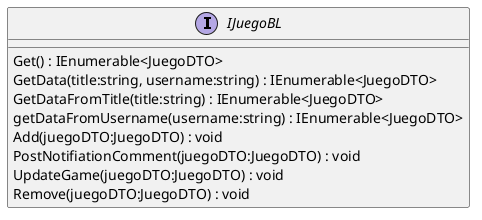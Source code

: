 @startuml
interface IJuegoBL {
    Get() : IEnumerable<JuegoDTO>
    GetData(title:string, username:string) : IEnumerable<JuegoDTO>
    GetDataFromTitle(title:string) : IEnumerable<JuegoDTO>
    getDataFromUsername(username:string) : IEnumerable<JuegoDTO>
    Add(juegoDTO:JuegoDTO) : void
    PostNotifiationComment(juegoDTO:JuegoDTO) : void
    UpdateGame(juegoDTO:JuegoDTO) : void
    Remove(juegoDTO:JuegoDTO) : void
}
@enduml
